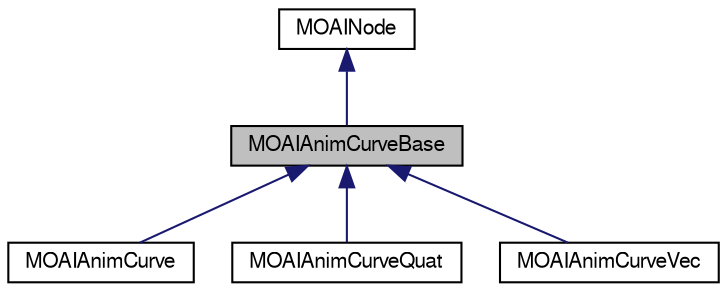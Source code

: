 digraph G
{
  edge [fontname="FreeSans",fontsize="10",labelfontname="FreeSans",labelfontsize="10"];
  node [fontname="FreeSans",fontsize="10",shape=record];
  Node1 [label="MOAIAnimCurveBase",height=0.2,width=0.4,color="black", fillcolor="grey75", style="filled" fontcolor="black"];
  Node2 -> Node1 [dir=back,color="midnightblue",fontsize="10",style="solid",fontname="FreeSans"];
  Node2 [label="MOAINode",height=0.2,width=0.4,color="black", fillcolor="white", style="filled",URL="$class_m_o_a_i_node.html",tooltip="Base for all attribute bearing Moai objects and dependency graph nodes."];
  Node1 -> Node3 [dir=back,color="midnightblue",fontsize="10",style="solid",fontname="FreeSans"];
  Node3 [label="MOAIAnimCurve",height=0.2,width=0.4,color="black", fillcolor="white", style="filled",URL="$class_m_o_a_i_anim_curve.html",tooltip="Implementation of anim curve for floating point values."];
  Node1 -> Node4 [dir=back,color="midnightblue",fontsize="10",style="solid",fontname="FreeSans"];
  Node4 [label="MOAIAnimCurveQuat",height=0.2,width=0.4,color="black", fillcolor="white", style="filled",URL="$class_m_o_a_i_anim_curve_quat.html",tooltip="Implementation of anim curve for rotation (via quaternion) values."];
  Node1 -> Node5 [dir=back,color="midnightblue",fontsize="10",style="solid",fontname="FreeSans"];
  Node5 [label="MOAIAnimCurveVec",height=0.2,width=0.4,color="black", fillcolor="white", style="filled",URL="$class_m_o_a_i_anim_curve_vec.html",tooltip="Implementation of anim curve for 3D vector values."];
}

